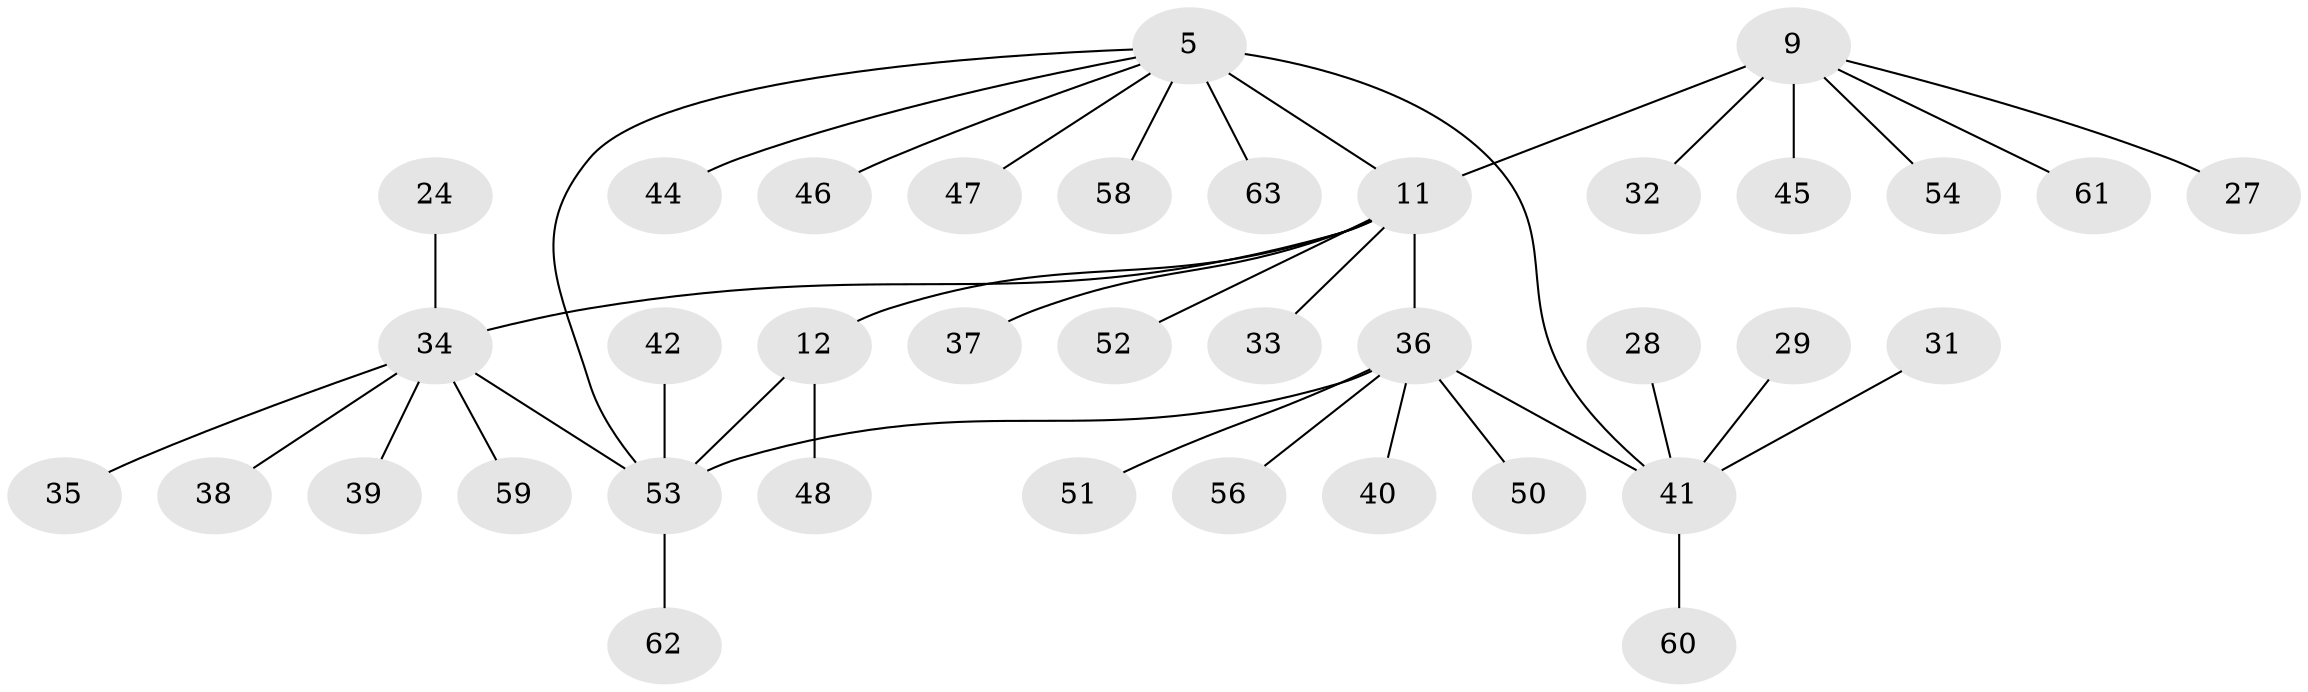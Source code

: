 // original degree distribution, {5: 0.047619047619047616, 6: 0.031746031746031744, 9: 0.031746031746031744, 3: 0.031746031746031744, 4: 0.047619047619047616, 7: 0.031746031746031744, 2: 0.09523809523809523, 8: 0.031746031746031744, 1: 0.6507936507936508}
// Generated by graph-tools (version 1.1) at 2025/58/03/04/25 21:58:01]
// undirected, 37 vertices, 40 edges
graph export_dot {
graph [start="1"]
  node [color=gray90,style=filled];
  5 [super="+4"];
  9;
  11 [super="+8"];
  12 [super="+10"];
  24;
  27;
  28;
  29;
  31;
  32;
  33;
  34 [super="+14+17+23"];
  35;
  36 [super="+3+16+25"];
  37 [super="+20+30"];
  38;
  39;
  40;
  41 [super="+6+22"];
  42;
  44;
  45;
  46 [super="+26"];
  47;
  48;
  50;
  51;
  52;
  53 [super="+15"];
  54;
  56;
  58;
  59 [super="+21"];
  60 [super="+57"];
  61;
  62;
  63;
  5 -- 47;
  5 -- 58;
  5 -- 11 [weight=2];
  5 -- 44;
  5 -- 63;
  5 -- 46;
  5 -- 41 [weight=2];
  5 -- 53;
  9 -- 27;
  9 -- 32;
  9 -- 45;
  9 -- 54;
  9 -- 61;
  9 -- 11 [weight=2];
  11 -- 12 [weight=2];
  11 -- 33;
  11 -- 52;
  11 -- 37;
  11 -- 36 [weight=2];
  11 -- 34;
  12 -- 48;
  12 -- 53;
  24 -- 34;
  28 -- 41;
  29 -- 41;
  31 -- 41;
  34 -- 35;
  34 -- 38;
  34 -- 39;
  34 -- 59;
  34 -- 53 [weight=2];
  36 -- 40;
  36 -- 50;
  36 -- 51;
  36 -- 56;
  36 -- 41;
  36 -- 53;
  41 -- 60;
  42 -- 53;
  53 -- 62;
}
